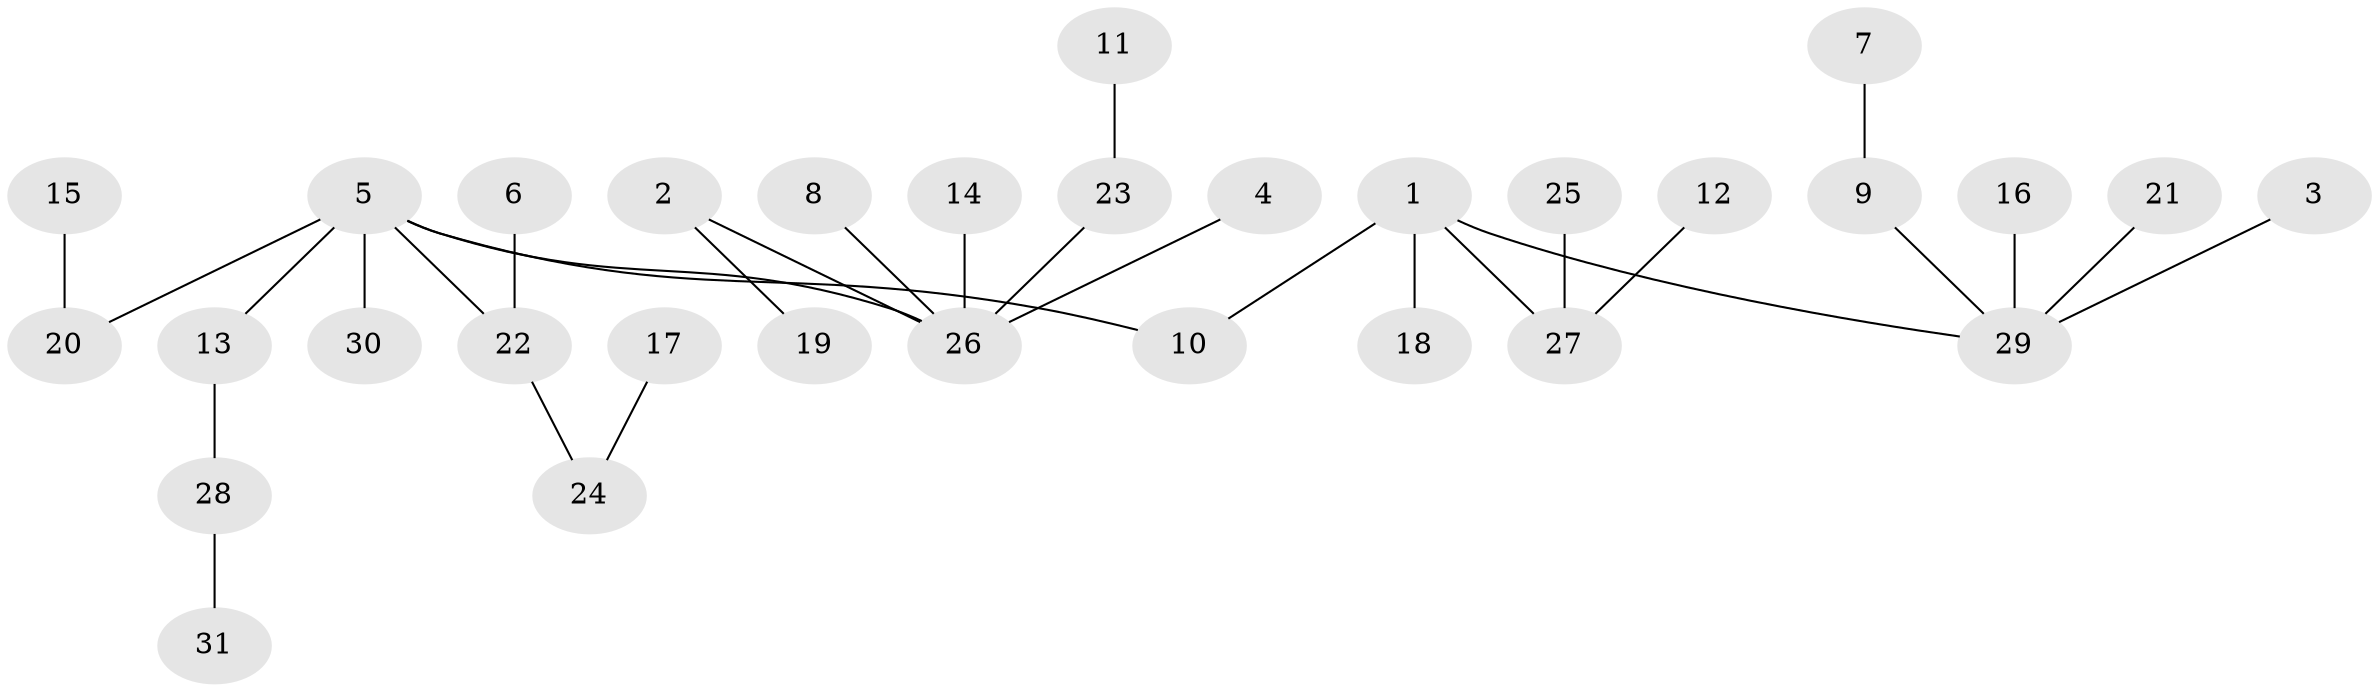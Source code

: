 // original degree distribution, {4: 0.08064516129032258, 3: 0.06451612903225806, 7: 0.016129032258064516, 5: 0.04838709677419355, 6: 0.016129032258064516, 2: 0.22580645161290322, 1: 0.5483870967741935}
// Generated by graph-tools (version 1.1) at 2025/50/03/09/25 03:50:25]
// undirected, 31 vertices, 30 edges
graph export_dot {
graph [start="1"]
  node [color=gray90,style=filled];
  1;
  2;
  3;
  4;
  5;
  6;
  7;
  8;
  9;
  10;
  11;
  12;
  13;
  14;
  15;
  16;
  17;
  18;
  19;
  20;
  21;
  22;
  23;
  24;
  25;
  26;
  27;
  28;
  29;
  30;
  31;
  1 -- 10 [weight=1.0];
  1 -- 18 [weight=1.0];
  1 -- 27 [weight=1.0];
  1 -- 29 [weight=1.0];
  2 -- 19 [weight=1.0];
  2 -- 26 [weight=1.0];
  3 -- 29 [weight=1.0];
  4 -- 26 [weight=1.0];
  5 -- 10 [weight=1.0];
  5 -- 13 [weight=1.0];
  5 -- 20 [weight=1.0];
  5 -- 22 [weight=1.0];
  5 -- 26 [weight=1.0];
  5 -- 30 [weight=1.0];
  6 -- 22 [weight=1.0];
  7 -- 9 [weight=1.0];
  8 -- 26 [weight=1.0];
  9 -- 29 [weight=1.0];
  11 -- 23 [weight=1.0];
  12 -- 27 [weight=1.0];
  13 -- 28 [weight=1.0];
  14 -- 26 [weight=1.0];
  15 -- 20 [weight=1.0];
  16 -- 29 [weight=1.0];
  17 -- 24 [weight=1.0];
  21 -- 29 [weight=1.0];
  22 -- 24 [weight=1.0];
  23 -- 26 [weight=1.0];
  25 -- 27 [weight=1.0];
  28 -- 31 [weight=1.0];
}
